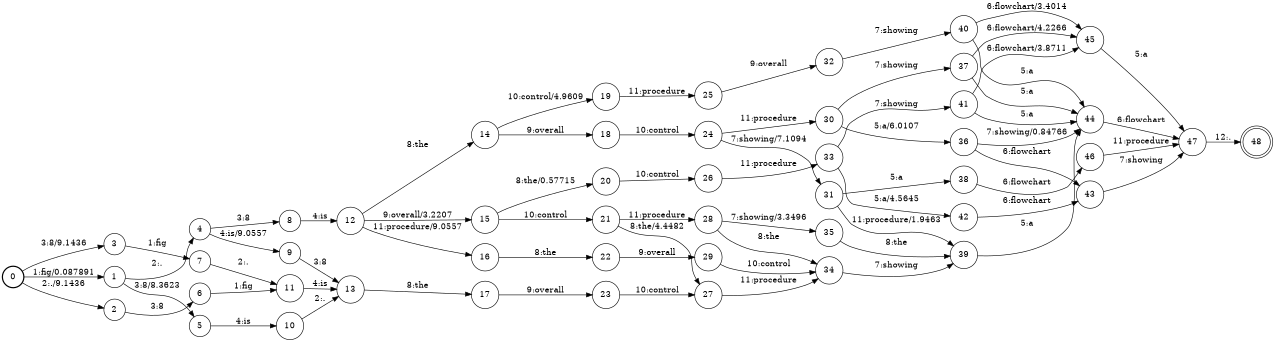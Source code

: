 digraph FST {
rankdir = LR;
size = "8.5,11";
label = "";
center = 1;
orientation = Portrait;
ranksep = "0.4";
nodesep = "0.25";
0 [label = "0", shape = circle, style = bold, fontsize = 14]
	0 -> 1 [label = "1:fig/0.087891", fontsize = 14];
	0 -> 2 [label = "2:./9.1436", fontsize = 14];
	0 -> 3 [label = "3:8/9.1436", fontsize = 14];
1 [label = "1", shape = circle, style = solid, fontsize = 14]
	1 -> 4 [label = "2:.", fontsize = 14];
	1 -> 5 [label = "3:8/8.3623", fontsize = 14];
2 [label = "2", shape = circle, style = solid, fontsize = 14]
	2 -> 6 [label = "3:8", fontsize = 14];
3 [label = "3", shape = circle, style = solid, fontsize = 14]
	3 -> 7 [label = "1:fig", fontsize = 14];
4 [label = "4", shape = circle, style = solid, fontsize = 14]
	4 -> 8 [label = "3:8", fontsize = 14];
	4 -> 9 [label = "4:is/9.0557", fontsize = 14];
5 [label = "5", shape = circle, style = solid, fontsize = 14]
	5 -> 10 [label = "4:is", fontsize = 14];
6 [label = "6", shape = circle, style = solid, fontsize = 14]
	6 -> 11 [label = "1:fig", fontsize = 14];
7 [label = "7", shape = circle, style = solid, fontsize = 14]
	7 -> 11 [label = "2:.", fontsize = 14];
8 [label = "8", shape = circle, style = solid, fontsize = 14]
	8 -> 12 [label = "4:is", fontsize = 14];
9 [label = "9", shape = circle, style = solid, fontsize = 14]
	9 -> 13 [label = "3:8", fontsize = 14];
10 [label = "10", shape = circle, style = solid, fontsize = 14]
	10 -> 13 [label = "2:.", fontsize = 14];
11 [label = "11", shape = circle, style = solid, fontsize = 14]
	11 -> 13 [label = "4:is", fontsize = 14];
12 [label = "12", shape = circle, style = solid, fontsize = 14]
	12 -> 14 [label = "8:the", fontsize = 14];
	12 -> 15 [label = "9:overall/3.2207", fontsize = 14];
	12 -> 16 [label = "11:procedure/9.0557", fontsize = 14];
13 [label = "13", shape = circle, style = solid, fontsize = 14]
	13 -> 17 [label = "8:the", fontsize = 14];
14 [label = "14", shape = circle, style = solid, fontsize = 14]
	14 -> 18 [label = "9:overall", fontsize = 14];
	14 -> 19 [label = "10:control/4.9609", fontsize = 14];
15 [label = "15", shape = circle, style = solid, fontsize = 14]
	15 -> 20 [label = "8:the/0.57715", fontsize = 14];
	15 -> 21 [label = "10:control", fontsize = 14];
16 [label = "16", shape = circle, style = solid, fontsize = 14]
	16 -> 22 [label = "8:the", fontsize = 14];
17 [label = "17", shape = circle, style = solid, fontsize = 14]
	17 -> 23 [label = "9:overall", fontsize = 14];
18 [label = "18", shape = circle, style = solid, fontsize = 14]
	18 -> 24 [label = "10:control", fontsize = 14];
19 [label = "19", shape = circle, style = solid, fontsize = 14]
	19 -> 25 [label = "11:procedure", fontsize = 14];
20 [label = "20", shape = circle, style = solid, fontsize = 14]
	20 -> 26 [label = "10:control", fontsize = 14];
21 [label = "21", shape = circle, style = solid, fontsize = 14]
	21 -> 27 [label = "8:the/4.4482", fontsize = 14];
	21 -> 28 [label = "11:procedure", fontsize = 14];
22 [label = "22", shape = circle, style = solid, fontsize = 14]
	22 -> 29 [label = "9:overall", fontsize = 14];
23 [label = "23", shape = circle, style = solid, fontsize = 14]
	23 -> 27 [label = "10:control", fontsize = 14];
24 [label = "24", shape = circle, style = solid, fontsize = 14]
	24 -> 31 [label = "7:showing/7.1094", fontsize = 14];
	24 -> 30 [label = "11:procedure", fontsize = 14];
25 [label = "25", shape = circle, style = solid, fontsize = 14]
	25 -> 32 [label = "9:overall", fontsize = 14];
26 [label = "26", shape = circle, style = solid, fontsize = 14]
	26 -> 33 [label = "11:procedure", fontsize = 14];
27 [label = "27", shape = circle, style = solid, fontsize = 14]
	27 -> 34 [label = "11:procedure", fontsize = 14];
28 [label = "28", shape = circle, style = solid, fontsize = 14]
	28 -> 35 [label = "7:showing/3.3496", fontsize = 14];
	28 -> 34 [label = "8:the", fontsize = 14];
29 [label = "29", shape = circle, style = solid, fontsize = 14]
	29 -> 34 [label = "10:control", fontsize = 14];
30 [label = "30", shape = circle, style = solid, fontsize = 14]
	30 -> 36 [label = "5:a/6.0107", fontsize = 14];
	30 -> 37 [label = "7:showing", fontsize = 14];
31 [label = "31", shape = circle, style = solid, fontsize = 14]
	31 -> 38 [label = "5:a", fontsize = 14];
	31 -> 39 [label = "11:procedure/1.9463", fontsize = 14];
32 [label = "32", shape = circle, style = solid, fontsize = 14]
	32 -> 40 [label = "7:showing", fontsize = 14];
33 [label = "33", shape = circle, style = solid, fontsize = 14]
	33 -> 42 [label = "5:a/4.5645", fontsize = 14];
	33 -> 41 [label = "7:showing", fontsize = 14];
34 [label = "34", shape = circle, style = solid, fontsize = 14]
	34 -> 39 [label = "7:showing", fontsize = 14];
35 [label = "35", shape = circle, style = solid, fontsize = 14]
	35 -> 39 [label = "8:the", fontsize = 14];
36 [label = "36", shape = circle, style = solid, fontsize = 14]
	36 -> 43 [label = "6:flowchart", fontsize = 14];
	36 -> 44 [label = "7:showing/0.84766", fontsize = 14];
37 [label = "37", shape = circle, style = solid, fontsize = 14]
	37 -> 44 [label = "5:a", fontsize = 14];
	37 -> 45 [label = "6:flowchart/4.2266", fontsize = 14];
38 [label = "38", shape = circle, style = solid, fontsize = 14]
	38 -> 46 [label = "6:flowchart", fontsize = 14];
39 [label = "39", shape = circle, style = solid, fontsize = 14]
	39 -> 44 [label = "5:a", fontsize = 14];
40 [label = "40", shape = circle, style = solid, fontsize = 14]
	40 -> 44 [label = "5:a", fontsize = 14];
	40 -> 45 [label = "6:flowchart/3.4014", fontsize = 14];
41 [label = "41", shape = circle, style = solid, fontsize = 14]
	41 -> 44 [label = "5:a", fontsize = 14];
	41 -> 45 [label = "6:flowchart/3.8711", fontsize = 14];
42 [label = "42", shape = circle, style = solid, fontsize = 14]
	42 -> 43 [label = "6:flowchart", fontsize = 14];
43 [label = "43", shape = circle, style = solid, fontsize = 14]
	43 -> 47 [label = "7:showing", fontsize = 14];
44 [label = "44", shape = circle, style = solid, fontsize = 14]
	44 -> 47 [label = "6:flowchart", fontsize = 14];
45 [label = "45", shape = circle, style = solid, fontsize = 14]
	45 -> 47 [label = "5:a", fontsize = 14];
46 [label = "46", shape = circle, style = solid, fontsize = 14]
	46 -> 47 [label = "11:procedure", fontsize = 14];
47 [label = "47", shape = circle, style = solid, fontsize = 14]
	47 -> 48 [label = "12:.", fontsize = 14];
48 [label = "48", shape = doublecircle, style = solid, fontsize = 14]
}
